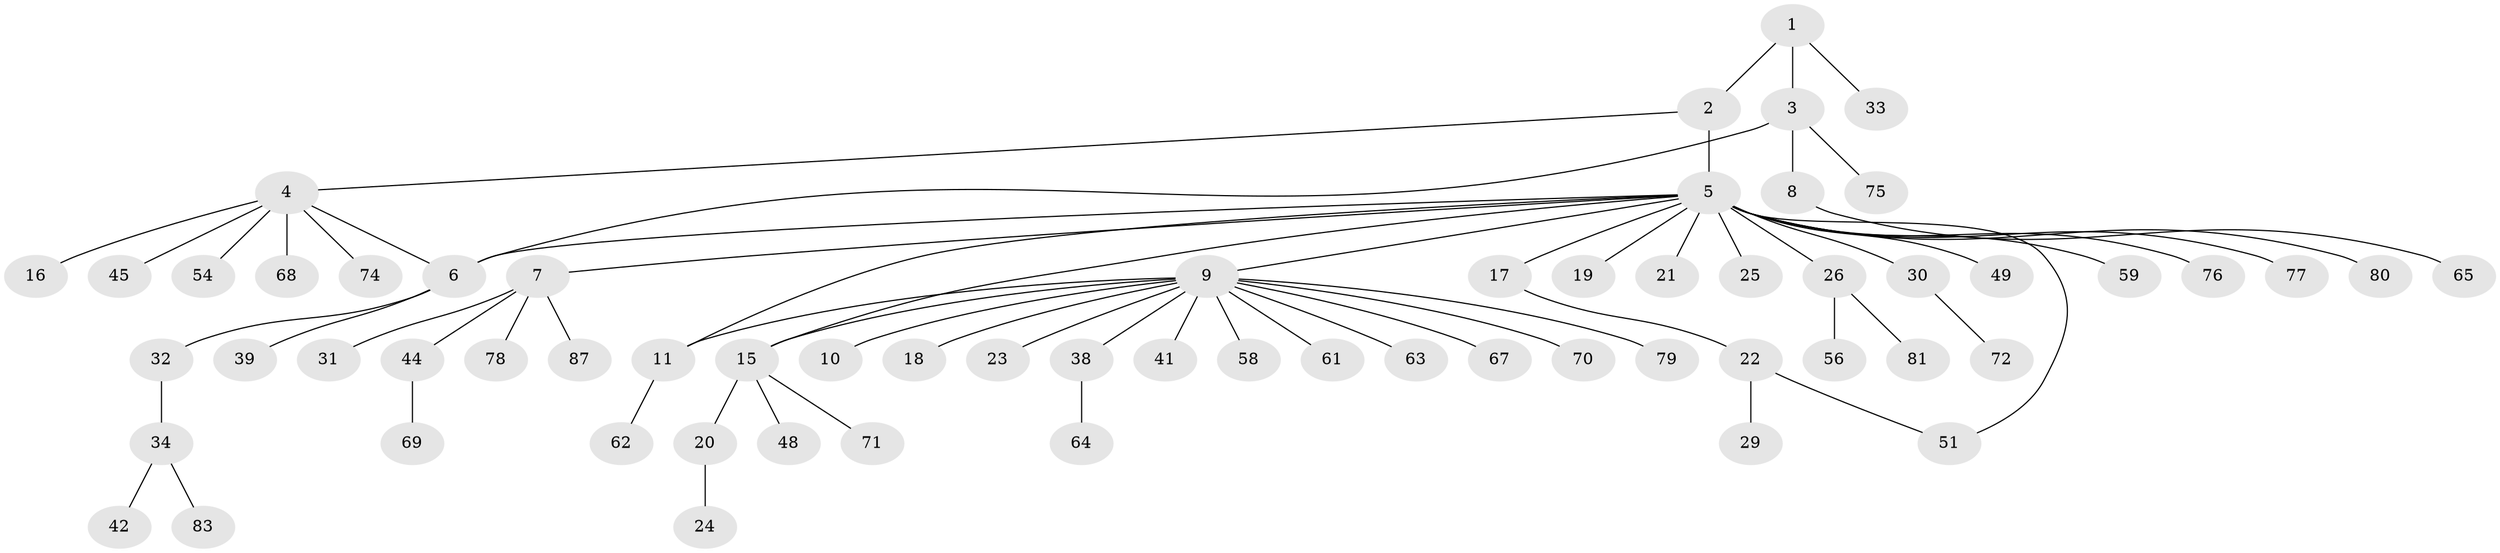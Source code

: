 // original degree distribution, {3: 0.06896551724137931, 4: 0.06896551724137931, 5: 0.022988505747126436, 8: 0.011494252873563218, 16: 0.011494252873563218, 6: 0.034482758620689655, 10: 0.011494252873563218, 2: 0.12643678160919541, 1: 0.6436781609195402}
// Generated by graph-tools (version 1.1) at 2025/11/02/27/25 16:11:10]
// undirected, 63 vertices, 67 edges
graph export_dot {
graph [start="1"]
  node [color=gray90,style=filled];
  1;
  2 [super="+28"];
  3 [super="+37"];
  4 [super="+86"];
  5 [super="+14"];
  6 [super="+50"];
  7 [super="+27"];
  8 [super="+43"];
  9 [super="+13"];
  10 [super="+82"];
  11 [super="+12"];
  15 [super="+85"];
  16 [super="+53"];
  17 [super="+46"];
  18;
  19;
  20 [super="+60"];
  21;
  22 [super="+35"];
  23 [super="+66"];
  24 [super="+55"];
  25;
  26 [super="+40"];
  29;
  30 [super="+52"];
  31;
  32 [super="+36"];
  33;
  34 [super="+47"];
  38;
  39;
  41;
  42;
  44;
  45;
  48;
  49 [super="+73"];
  51 [super="+57"];
  54;
  56;
  58;
  59;
  61;
  62;
  63;
  64;
  65;
  67 [super="+84"];
  68;
  69;
  70;
  71;
  72;
  74;
  75;
  76;
  77;
  78;
  79;
  80;
  81;
  83;
  87;
  1 -- 2;
  1 -- 3;
  1 -- 33;
  2 -- 4;
  2 -- 5;
  3 -- 6;
  3 -- 8;
  3 -- 75;
  4 -- 16;
  4 -- 45;
  4 -- 54;
  4 -- 68;
  4 -- 74;
  4 -- 6;
  5 -- 6;
  5 -- 7;
  5 -- 9;
  5 -- 15;
  5 -- 17;
  5 -- 19;
  5 -- 21;
  5 -- 25;
  5 -- 26;
  5 -- 30;
  5 -- 51;
  5 -- 76;
  5 -- 77;
  5 -- 80;
  5 -- 49;
  5 -- 11;
  5 -- 59;
  6 -- 32;
  6 -- 39;
  7 -- 31;
  7 -- 44;
  7 -- 78;
  7 -- 87;
  8 -- 65;
  9 -- 10;
  9 -- 11;
  9 -- 15;
  9 -- 38;
  9 -- 58;
  9 -- 61;
  9 -- 67;
  9 -- 79;
  9 -- 18;
  9 -- 70;
  9 -- 23;
  9 -- 63;
  9 -- 41;
  11 -- 62;
  15 -- 20;
  15 -- 48;
  15 -- 71;
  17 -- 22;
  20 -- 24;
  22 -- 29;
  22 -- 51;
  26 -- 56;
  26 -- 81;
  30 -- 72;
  32 -- 34;
  34 -- 42;
  34 -- 83;
  38 -- 64;
  44 -- 69;
}
